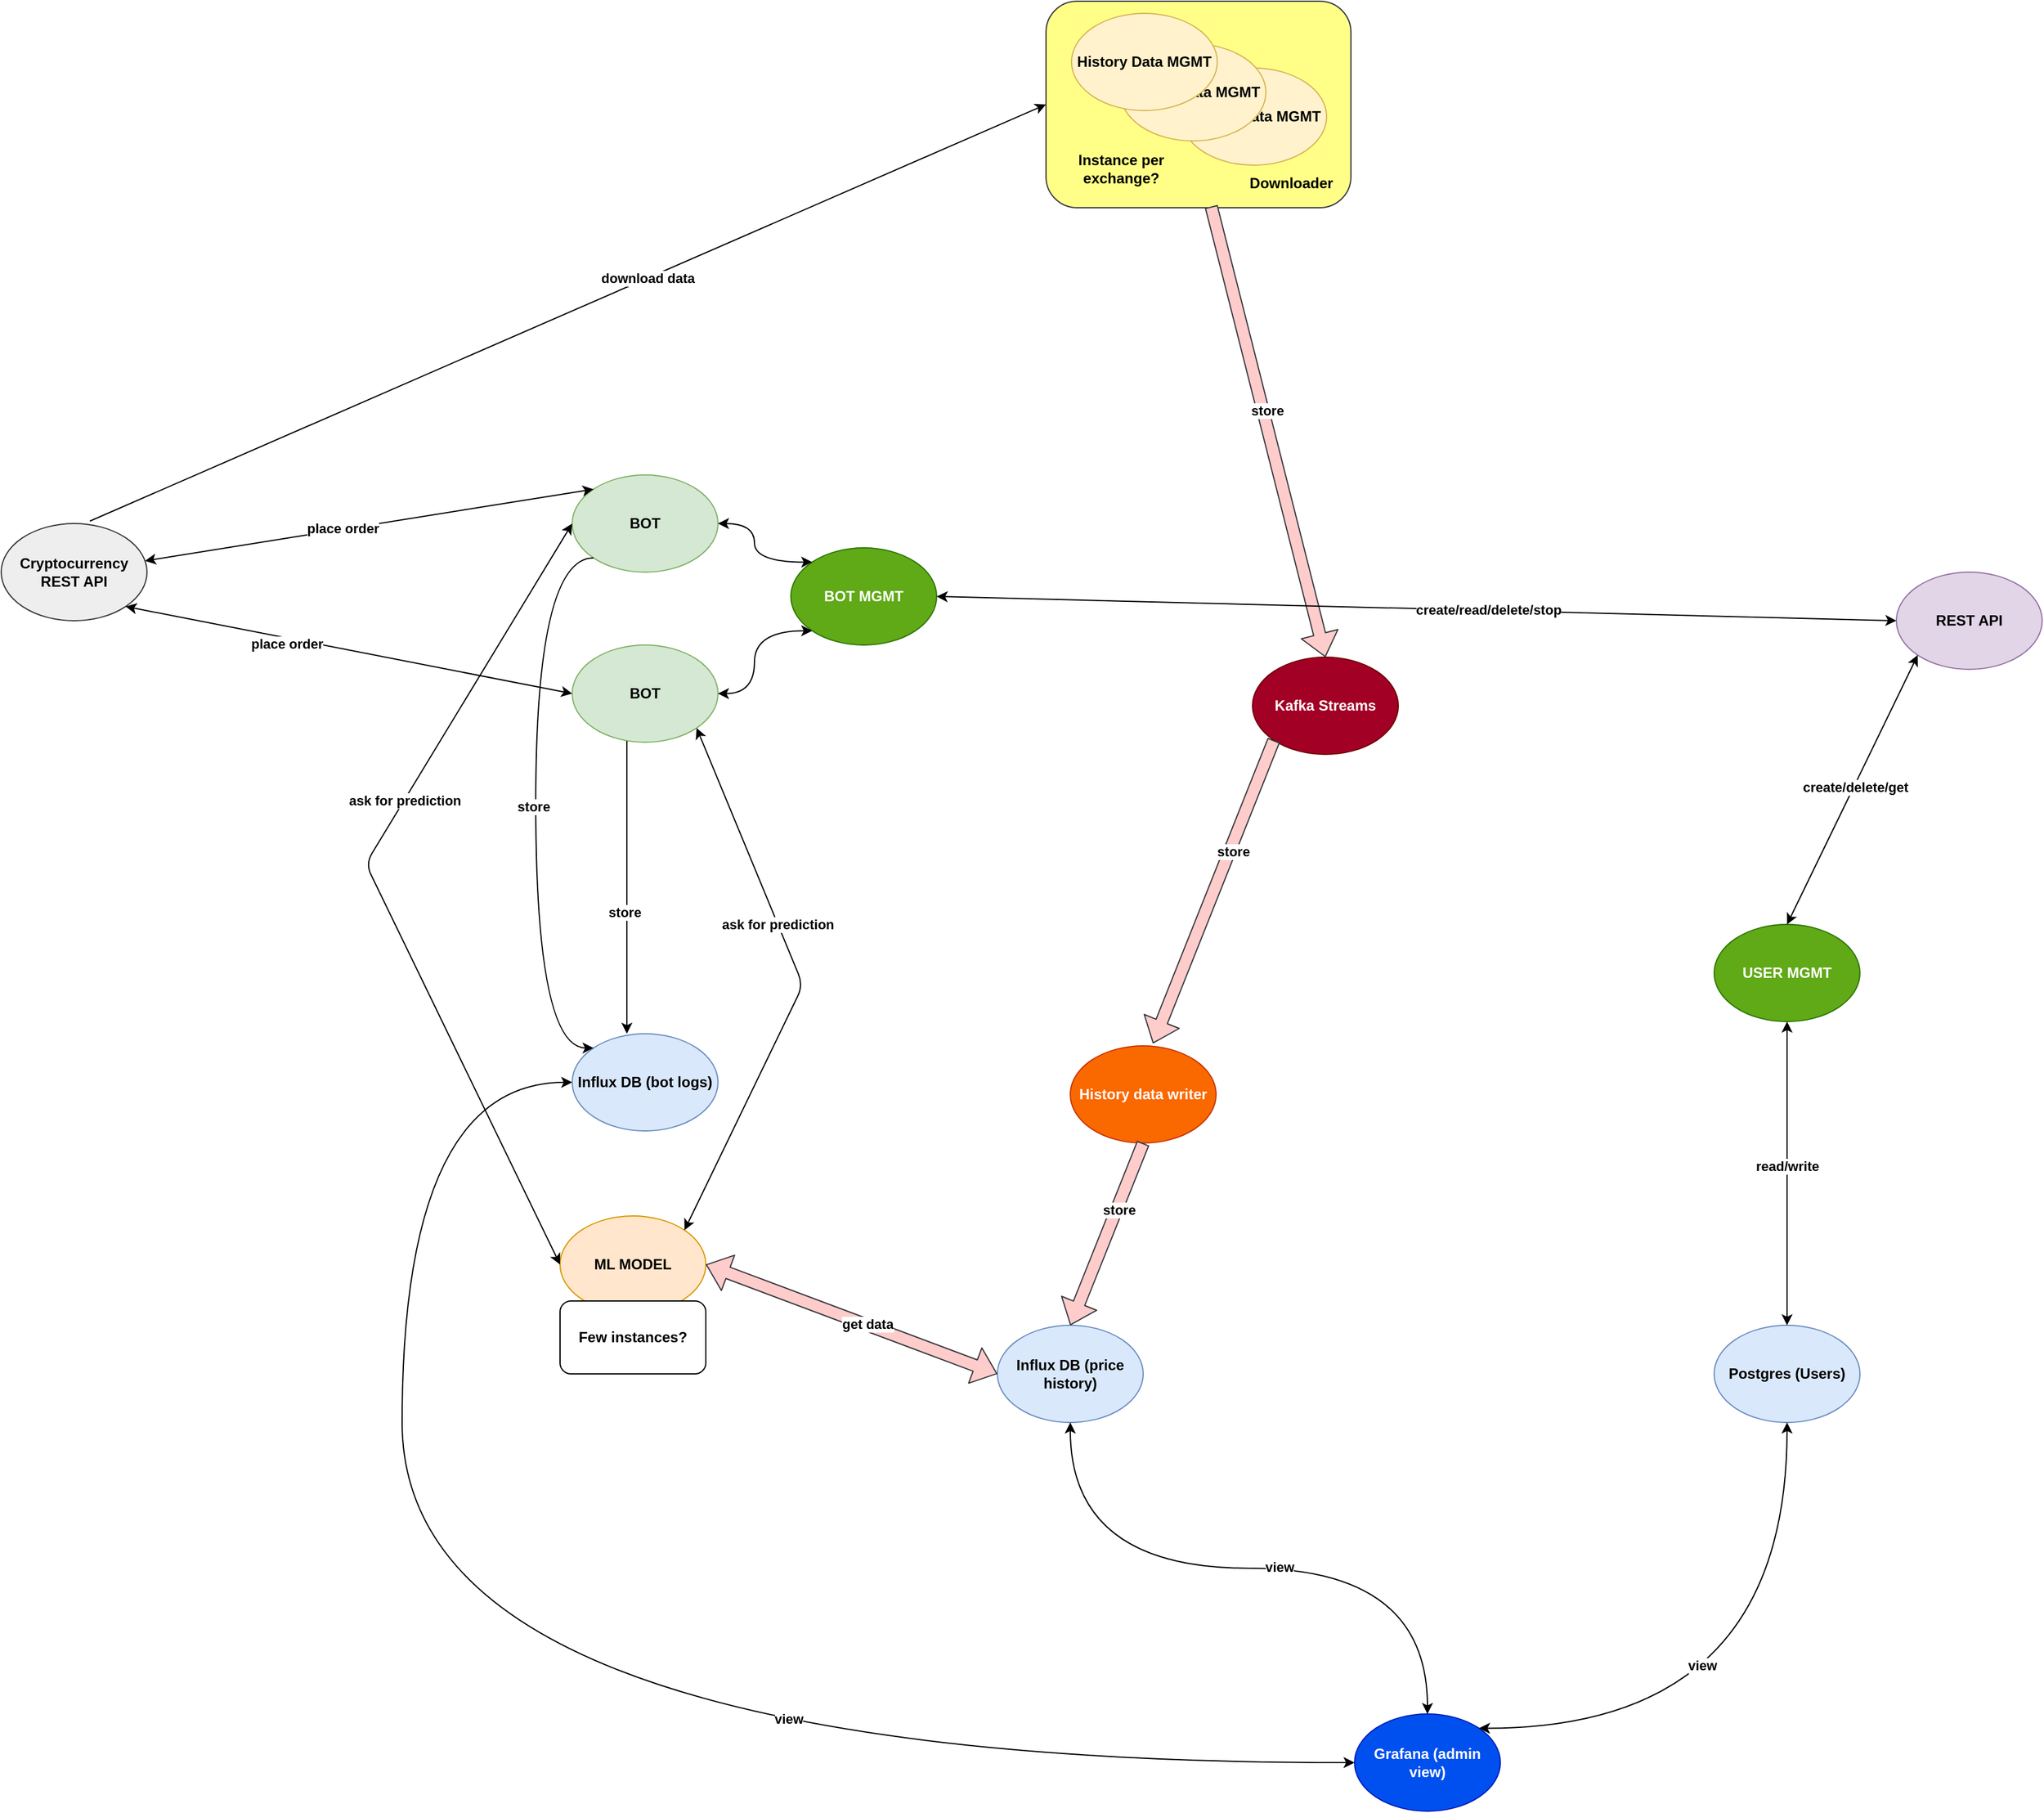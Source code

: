 <mxfile version="13.8.1" type="device"><diagram id="-qQJJlG9pqRHmq0VmDeY" name="Page-1"><mxGraphModel dx="2893" dy="2360" grid="1" gridSize="10" guides="1" tooltips="1" connect="1" arrows="1" fold="1" page="1" pageScale="1" pageWidth="827" pageHeight="1169" math="0" shadow="0"><root><mxCell id="0"/><mxCell id="1" parent="0"/><mxCell id="4H7fVkLDwcQ-Mhr2NB78-32" value="" style="rounded=1;whiteSpace=wrap;html=1;fontStyle=1;fillColor=#ffff88;strokeColor=#36393d;" vertex="1" parent="1"><mxGeometry x="100" y="-120" width="251" height="170" as="geometry"/></mxCell><mxCell id="4H7fVkLDwcQ-Mhr2NB78-1" value="BOT" style="ellipse;whiteSpace=wrap;html=1;fontStyle=1;fillColor=#d5e8d4;strokeColor=#82b366;" vertex="1" parent="1"><mxGeometry x="-290" y="410" width="120" height="80" as="geometry"/></mxCell><mxCell id="4H7fVkLDwcQ-Mhr2NB78-2" value="BOT MGMT" style="ellipse;whiteSpace=wrap;html=1;fontStyle=1;fillColor=#60a917;strokeColor=#2D7600;fontColor=#ffffff;" vertex="1" parent="1"><mxGeometry x="-110" y="330" width="120" height="80" as="geometry"/></mxCell><mxCell id="4H7fVkLDwcQ-Mhr2NB78-3" value="BOT" style="ellipse;whiteSpace=wrap;html=1;fontStyle=1;fillColor=#d5e8d4;strokeColor=#82b366;" vertex="1" parent="1"><mxGeometry x="-290" y="270" width="120" height="80" as="geometry"/></mxCell><mxCell id="4H7fVkLDwcQ-Mhr2NB78-4" value="Kafka Streams" style="ellipse;whiteSpace=wrap;html=1;fontStyle=1;fillColor=#a20025;strokeColor=#6F0000;fontColor=#ffffff;" vertex="1" parent="1"><mxGeometry x="270" y="420" width="120" height="80" as="geometry"/></mxCell><mxCell id="4H7fVkLDwcQ-Mhr2NB78-5" value="Influx DB (price history)" style="ellipse;whiteSpace=wrap;html=1;fontStyle=1;fillColor=#dae8fc;strokeColor=#6c8ebf;" vertex="1" parent="1"><mxGeometry x="60" y="970" width="120" height="80" as="geometry"/></mxCell><mxCell id="4H7fVkLDwcQ-Mhr2NB78-6" value="History Data MGMT" style="ellipse;whiteSpace=wrap;html=1;fontStyle=1;fillColor=#fff2cc;strokeColor=#d6b656;" vertex="1" parent="1"><mxGeometry x="211" y="-65" width="120" height="80" as="geometry"/></mxCell><mxCell id="4H7fVkLDwcQ-Mhr2NB78-7" value="REST API" style="ellipse;whiteSpace=wrap;html=1;fontStyle=1;fillColor=#e1d5e7;strokeColor=#9673a6;" vertex="1" parent="1"><mxGeometry x="800" y="350" width="120" height="80" as="geometry"/></mxCell><mxCell id="4H7fVkLDwcQ-Mhr2NB78-8" value="Postgres (Users)" style="ellipse;whiteSpace=wrap;html=1;fontStyle=1;fillColor=#dae8fc;strokeColor=#6c8ebf;" vertex="1" parent="1"><mxGeometry x="650" y="970" width="120" height="80" as="geometry"/></mxCell><mxCell id="4H7fVkLDwcQ-Mhr2NB78-9" value="Cryptocurrency REST API" style="ellipse;whiteSpace=wrap;html=1;fontStyle=1;fillColor=#eeeeee;strokeColor=#36393d;" vertex="1" parent="1"><mxGeometry x="-760" y="310" width="120" height="80" as="geometry"/></mxCell><mxCell id="4H7fVkLDwcQ-Mhr2NB78-10" value="ML MODEL" style="ellipse;whiteSpace=wrap;html=1;fontStyle=1;fillColor=#ffe6cc;strokeColor=#d79b00;" vertex="1" parent="1"><mxGeometry x="-300" y="880" width="120" height="80" as="geometry"/></mxCell><mxCell id="4H7fVkLDwcQ-Mhr2NB78-11" value="Influx DB (bot logs)" style="ellipse;whiteSpace=wrap;html=1;fontStyle=1;fillColor=#dae8fc;strokeColor=#6c8ebf;" vertex="1" parent="1"><mxGeometry x="-290" y="730" width="120" height="80" as="geometry"/></mxCell><mxCell id="4H7fVkLDwcQ-Mhr2NB78-12" value="" style="endArrow=classic;startArrow=classic;html=1;exitX=1;exitY=0.5;exitDx=0;exitDy=0;entryX=0;entryY=0;entryDx=0;entryDy=0;edgeStyle=orthogonalEdgeStyle;curved=1;fontStyle=1" edge="1" parent="1" source="4H7fVkLDwcQ-Mhr2NB78-3" target="4H7fVkLDwcQ-Mhr2NB78-2"><mxGeometry width="50" height="50" relative="1" as="geometry"><mxPoint x="-20" y="190" as="sourcePoint"/><mxPoint x="30" y="140" as="targetPoint"/></mxGeometry></mxCell><mxCell id="4H7fVkLDwcQ-Mhr2NB78-13" value="" style="endArrow=classic;startArrow=classic;html=1;exitX=1;exitY=0.5;exitDx=0;exitDy=0;entryX=0;entryY=1;entryDx=0;entryDy=0;edgeStyle=orthogonalEdgeStyle;curved=1;fontStyle=1" edge="1" parent="1" source="4H7fVkLDwcQ-Mhr2NB78-1" target="4H7fVkLDwcQ-Mhr2NB78-2"><mxGeometry width="50" height="50" relative="1" as="geometry"><mxPoint x="-137.57" y="410" as="sourcePoint"/><mxPoint x="-59.996" y="441.716" as="targetPoint"/></mxGeometry></mxCell><mxCell id="4H7fVkLDwcQ-Mhr2NB78-16" value="" style="endArrow=classic;startArrow=none;html=1;exitX=0;exitY=1;exitDx=0;exitDy=0;entryX=0;entryY=0;entryDx=0;entryDy=0;startFill=0;edgeStyle=orthogonalEdgeStyle;curved=1;fontStyle=1" edge="1" parent="1" source="4H7fVkLDwcQ-Mhr2NB78-3" target="4H7fVkLDwcQ-Mhr2NB78-11"><mxGeometry width="50" height="50" relative="1" as="geometry"><mxPoint x="-290" y="570" as="sourcePoint"/><mxPoint x="40" y="830" as="targetPoint"/><Array as="points"><mxPoint x="-320" y="338"/><mxPoint x="-320" y="742"/></Array></mxGeometry></mxCell><mxCell id="4H7fVkLDwcQ-Mhr2NB78-20" value="store" style="edgeLabel;html=1;align=center;verticalAlign=middle;resizable=0;points=[];fontStyle=1" vertex="1" connectable="0" parent="4H7fVkLDwcQ-Mhr2NB78-16"><mxGeometry x="0.012" y="-2" relative="1" as="geometry"><mxPoint as="offset"/></mxGeometry></mxCell><mxCell id="4H7fVkLDwcQ-Mhr2NB78-19" value="" style="endArrow=classic;startArrow=none;html=1;exitX=0.375;exitY=0.988;exitDx=0;exitDy=0;startFill=0;exitPerimeter=0;edgeStyle=orthogonalEdgeStyle;curved=1;fontStyle=1" edge="1" parent="1" source="4H7fVkLDwcQ-Mhr2NB78-1"><mxGeometry width="50" height="50" relative="1" as="geometry"><mxPoint x="-239.996" y="510.004" as="sourcePoint"/><mxPoint x="-245" y="730" as="targetPoint"/></mxGeometry></mxCell><mxCell id="4H7fVkLDwcQ-Mhr2NB78-21" value="store" style="edgeLabel;html=1;align=center;verticalAlign=middle;resizable=0;points=[];fontStyle=1" vertex="1" connectable="0" parent="4H7fVkLDwcQ-Mhr2NB78-19"><mxGeometry x="0.17" y="-3" relative="1" as="geometry"><mxPoint as="offset"/></mxGeometry></mxCell><mxCell id="4H7fVkLDwcQ-Mhr2NB78-23" value="" style="endArrow=classic;startArrow=classic;html=1;entryX=0;entryY=0.5;entryDx=0;entryDy=0;exitX=0;exitY=0.5;exitDx=0;exitDy=0;fontStyle=1" edge="1" parent="1" source="4H7fVkLDwcQ-Mhr2NB78-10" target="4H7fVkLDwcQ-Mhr2NB78-3"><mxGeometry width="50" height="50" relative="1" as="geometry"><mxPoint x="-440" y="360" as="sourcePoint"/><mxPoint x="-390" y="310" as="targetPoint"/><Array as="points"><mxPoint x="-460" y="590"/></Array></mxGeometry></mxCell><mxCell id="4H7fVkLDwcQ-Mhr2NB78-26" value="ask for prediction" style="edgeLabel;html=1;align=center;verticalAlign=middle;resizable=0;points=[];fontStyle=1" vertex="1" connectable="0" parent="4H7fVkLDwcQ-Mhr2NB78-23"><mxGeometry x="0.056" y="-62" relative="1" as="geometry"><mxPoint x="-21" y="-85" as="offset"/></mxGeometry></mxCell><mxCell id="4H7fVkLDwcQ-Mhr2NB78-24" value="" style="endArrow=classic;startArrow=classic;html=1;entryX=1;entryY=1;entryDx=0;entryDy=0;exitX=1;exitY=0;exitDx=0;exitDy=0;fontStyle=1" edge="1" parent="1" source="4H7fVkLDwcQ-Mhr2NB78-10" target="4H7fVkLDwcQ-Mhr2NB78-1"><mxGeometry width="50" height="50" relative="1" as="geometry"><mxPoint x="-410" y="350" as="sourcePoint"/><mxPoint x="-360" y="300" as="targetPoint"/><Array as="points"><mxPoint x="-100" y="690"/></Array></mxGeometry></mxCell><mxCell id="4H7fVkLDwcQ-Mhr2NB78-25" value="ask for prediction" style="edgeLabel;html=1;align=center;verticalAlign=middle;resizable=0;points=[];fontStyle=1" vertex="1" connectable="0" parent="4H7fVkLDwcQ-Mhr2NB78-24"><mxGeometry x="-0.011" y="56" relative="1" as="geometry"><mxPoint x="30" y="-72" as="offset"/></mxGeometry></mxCell><mxCell id="4H7fVkLDwcQ-Mhr2NB78-27" value="Few instances?" style="rounded=1;whiteSpace=wrap;html=1;fontStyle=1" vertex="1" parent="1"><mxGeometry x="-300" y="950" width="120" height="60" as="geometry"/></mxCell><mxCell id="4H7fVkLDwcQ-Mhr2NB78-28" value="" style="shape=flexArrow;endArrow=classic;startArrow=classic;html=1;exitX=1;exitY=0.5;exitDx=0;exitDy=0;entryX=0;entryY=0.5;entryDx=0;entryDy=0;fontStyle=1;fillColor=#ffcccc;strokeColor=#36393d;" edge="1" parent="1" source="4H7fVkLDwcQ-Mhr2NB78-10" target="4H7fVkLDwcQ-Mhr2NB78-5"><mxGeometry width="50" height="50" relative="1" as="geometry"><mxPoint x="-70" y="980" as="sourcePoint"/><mxPoint x="-20" y="930" as="targetPoint"/></mxGeometry></mxCell><mxCell id="4H7fVkLDwcQ-Mhr2NB78-29" value="get data" style="edgeLabel;html=1;align=center;verticalAlign=middle;resizable=0;points=[];fontStyle=1" vertex="1" connectable="0" parent="4H7fVkLDwcQ-Mhr2NB78-28"><mxGeometry x="0.096" y="1" relative="1" as="geometry"><mxPoint x="1" as="offset"/></mxGeometry></mxCell><mxCell id="4H7fVkLDwcQ-Mhr2NB78-30" value="History Data MGMT" style="ellipse;whiteSpace=wrap;html=1;fontStyle=1;fillColor=#fff2cc;strokeColor=#d6b656;" vertex="1" parent="1"><mxGeometry x="161" y="-85" width="120" height="80" as="geometry"/></mxCell><mxCell id="4H7fVkLDwcQ-Mhr2NB78-31" value="History Data MGMT" style="ellipse;whiteSpace=wrap;html=1;fontStyle=1;fillColor=#fff2cc;strokeColor=#d6b656;" vertex="1" parent="1"><mxGeometry x="121" y="-110" width="120" height="80" as="geometry"/></mxCell><mxCell id="4H7fVkLDwcQ-Mhr2NB78-33" value="Instance per exchange?" style="text;html=1;strokeColor=none;fillColor=none;align=center;verticalAlign=middle;whiteSpace=wrap;rounded=0;fontStyle=1" vertex="1" parent="1"><mxGeometry x="122" y="-5" width="80" height="45" as="geometry"/></mxCell><mxCell id="4H7fVkLDwcQ-Mhr2NB78-34" value="" style="shape=flexArrow;endArrow=classic;html=1;exitX=0.542;exitY=0.994;exitDx=0;exitDy=0;fontStyle=1;exitPerimeter=0;fillColor=#ffcccc;strokeColor=#36393d;" edge="1" parent="1" source="4H7fVkLDwcQ-Mhr2NB78-32"><mxGeometry width="50" height="50" relative="1" as="geometry"><mxPoint x="350" y="690" as="sourcePoint"/><mxPoint x="330" y="420" as="targetPoint"/></mxGeometry></mxCell><mxCell id="4H7fVkLDwcQ-Mhr2NB78-36" value="store" style="edgeLabel;html=1;align=center;verticalAlign=middle;resizable=0;points=[];fontStyle=1" vertex="1" connectable="0" parent="4H7fVkLDwcQ-Mhr2NB78-34"><mxGeometry x="-0.092" y="3" relative="1" as="geometry"><mxPoint as="offset"/></mxGeometry></mxCell><mxCell id="4H7fVkLDwcQ-Mhr2NB78-35" value="" style="shape=flexArrow;endArrow=classic;html=1;exitX=0;exitY=1;exitDx=0;exitDy=0;entryX=0.567;entryY=-0.025;entryDx=0;entryDy=0;entryPerimeter=0;fontStyle=1;fillColor=#ffcccc;strokeColor=#36393d;" edge="1" parent="1" source="4H7fVkLDwcQ-Mhr2NB78-4" target="4H7fVkLDwcQ-Mhr2NB78-42"><mxGeometry width="50" height="50" relative="1" as="geometry"><mxPoint x="50" y="640" as="sourcePoint"/><mxPoint x="190" y="730" as="targetPoint"/></mxGeometry></mxCell><mxCell id="4H7fVkLDwcQ-Mhr2NB78-37" value="store" style="edgeLabel;html=1;align=center;verticalAlign=middle;resizable=0;points=[];fontStyle=1" vertex="1" connectable="0" parent="4H7fVkLDwcQ-Mhr2NB78-35"><mxGeometry x="-0.276" y="2" relative="1" as="geometry"><mxPoint as="offset"/></mxGeometry></mxCell><mxCell id="4H7fVkLDwcQ-Mhr2NB78-38" value="Downloader" style="text;html=1;strokeColor=none;fillColor=none;align=center;verticalAlign=middle;whiteSpace=wrap;rounded=0;fontStyle=1" vertex="1" parent="1"><mxGeometry x="262" y="20" width="80" height="20" as="geometry"/></mxCell><mxCell id="4H7fVkLDwcQ-Mhr2NB78-42" value="History data writer" style="ellipse;whiteSpace=wrap;html=1;fontStyle=1;fillColor=#fa6800;strokeColor=#C73500;fontColor=#ffffff;" vertex="1" parent="1"><mxGeometry x="120" y="740" width="120" height="80" as="geometry"/></mxCell><mxCell id="4H7fVkLDwcQ-Mhr2NB78-45" value="" style="shape=flexArrow;endArrow=classic;html=1;exitX=0.5;exitY=1;exitDx=0;exitDy=0;entryX=0.5;entryY=0;entryDx=0;entryDy=0;fontStyle=1;fillColor=#ffcccc;strokeColor=#36393d;" edge="1" parent="1" source="4H7fVkLDwcQ-Mhr2NB78-42" target="4H7fVkLDwcQ-Mhr2NB78-5"><mxGeometry width="50" height="50" relative="1" as="geometry"><mxPoint x="79.534" y="440.004" as="sourcePoint"/><mxPoint x="-20.0" y="779.72" as="targetPoint"/></mxGeometry></mxCell><mxCell id="4H7fVkLDwcQ-Mhr2NB78-46" value="store" style="edgeLabel;html=1;align=center;verticalAlign=middle;resizable=0;points=[];fontStyle=1" vertex="1" connectable="0" parent="4H7fVkLDwcQ-Mhr2NB78-45"><mxGeometry x="-0.276" y="2" relative="1" as="geometry"><mxPoint as="offset"/></mxGeometry></mxCell><mxCell id="4H7fVkLDwcQ-Mhr2NB78-48" value="" style="endArrow=classic;startArrow=classic;html=1;entryX=0;entryY=0;entryDx=0;entryDy=0;fontStyle=1" edge="1" parent="1" source="4H7fVkLDwcQ-Mhr2NB78-9" target="4H7fVkLDwcQ-Mhr2NB78-3"><mxGeometry width="50" height="50" relative="1" as="geometry"><mxPoint x="-620" y="270" as="sourcePoint"/><mxPoint x="-570" y="220" as="targetPoint"/></mxGeometry></mxCell><mxCell id="4H7fVkLDwcQ-Mhr2NB78-50" value="place order" style="edgeLabel;html=1;align=center;verticalAlign=middle;resizable=0;points=[];fontStyle=1" vertex="1" connectable="0" parent="4H7fVkLDwcQ-Mhr2NB78-48"><mxGeometry x="-0.118" y="1" relative="1" as="geometry"><mxPoint as="offset"/></mxGeometry></mxCell><mxCell id="4H7fVkLDwcQ-Mhr2NB78-49" value="" style="endArrow=classic;startArrow=classic;html=1;entryX=0;entryY=0.5;entryDx=0;entryDy=0;exitX=1;exitY=1;exitDx=0;exitDy=0;fontStyle=1" edge="1" parent="1" source="4H7fVkLDwcQ-Mhr2NB78-9" target="4H7fVkLDwcQ-Mhr2NB78-1"><mxGeometry width="50" height="50" relative="1" as="geometry"><mxPoint x="-620.002" y="379.496" as="sourcePoint"/><mxPoint x="-250.786" y="320.506" as="targetPoint"/></mxGeometry></mxCell><mxCell id="4H7fVkLDwcQ-Mhr2NB78-51" value="&lt;span&gt;place order&lt;br&gt;&lt;/span&gt;" style="edgeLabel;html=1;align=center;verticalAlign=middle;resizable=0;points=[];fontStyle=1" vertex="1" connectable="0" parent="4H7fVkLDwcQ-Mhr2NB78-49"><mxGeometry x="-0.274" y="-5" relative="1" as="geometry"><mxPoint as="offset"/></mxGeometry></mxCell><mxCell id="4H7fVkLDwcQ-Mhr2NB78-52" value="Grafana (admin view)" style="ellipse;whiteSpace=wrap;html=1;fontStyle=1;fillColor=#0050ef;strokeColor=#001DBC;fontColor=#ffffff;" vertex="1" parent="1"><mxGeometry x="354" y="1290" width="120" height="80" as="geometry"/></mxCell><mxCell id="4H7fVkLDwcQ-Mhr2NB78-53" value="" style="endArrow=classic;startArrow=classic;html=1;exitX=1;exitY=0;exitDx=0;exitDy=0;entryX=0.5;entryY=1;entryDx=0;entryDy=0;edgeStyle=orthogonalEdgeStyle;curved=1;fontStyle=1" edge="1" parent="1" source="4H7fVkLDwcQ-Mhr2NB78-52" target="4H7fVkLDwcQ-Mhr2NB78-8"><mxGeometry width="50" height="50" relative="1" as="geometry"><mxPoint x="500" y="1140" as="sourcePoint"/><mxPoint x="550" y="1090" as="targetPoint"/></mxGeometry></mxCell><mxCell id="4H7fVkLDwcQ-Mhr2NB78-58" value="view" style="edgeLabel;html=1;align=center;verticalAlign=middle;resizable=0;points=[];fontStyle=1" vertex="1" connectable="0" parent="4H7fVkLDwcQ-Mhr2NB78-53"><mxGeometry x="0.064" y="47" relative="1" as="geometry"><mxPoint x="-23" y="-36.27" as="offset"/></mxGeometry></mxCell><mxCell id="4H7fVkLDwcQ-Mhr2NB78-54" value="" style="endArrow=classic;startArrow=classic;html=1;entryX=0;entryY=0.5;entryDx=0;entryDy=0;exitX=0;exitY=0.5;exitDx=0;exitDy=0;edgeStyle=orthogonalEdgeStyle;curved=1;fontStyle=1" edge="1" parent="1" source="4H7fVkLDwcQ-Mhr2NB78-52" target="4H7fVkLDwcQ-Mhr2NB78-11"><mxGeometry width="50" height="50" relative="1" as="geometry"><mxPoint x="-600" y="910" as="sourcePoint"/><mxPoint x="-550" y="860" as="targetPoint"/><Array as="points"><mxPoint x="-430" y="1330"/><mxPoint x="-430" y="770"/></Array></mxGeometry></mxCell><mxCell id="4H7fVkLDwcQ-Mhr2NB78-56" value="view" style="edgeLabel;html=1;align=center;verticalAlign=middle;resizable=0;points=[];fontStyle=1" vertex="1" connectable="0" parent="4H7fVkLDwcQ-Mhr2NB78-54"><mxGeometry x="-0.371" y="-36" relative="1" as="geometry"><mxPoint as="offset"/></mxGeometry></mxCell><mxCell id="4H7fVkLDwcQ-Mhr2NB78-55" value="" style="endArrow=classic;startArrow=classic;html=1;entryX=0.5;entryY=1;entryDx=0;entryDy=0;exitX=0.5;exitY=0;exitDx=0;exitDy=0;edgeStyle=orthogonalEdgeStyle;curved=1;fontStyle=1" edge="1" parent="1" source="4H7fVkLDwcQ-Mhr2NB78-52" target="4H7fVkLDwcQ-Mhr2NB78-5"><mxGeometry width="50" height="50" relative="1" as="geometry"><mxPoint x="850.57" y="1591.72" as="sourcePoint"/><mxPoint x="308.996" y="1060.004" as="targetPoint"/></mxGeometry></mxCell><mxCell id="4H7fVkLDwcQ-Mhr2NB78-57" value="view" style="edgeLabel;html=1;align=center;verticalAlign=middle;resizable=0;points=[];fontStyle=1" vertex="1" connectable="0" parent="4H7fVkLDwcQ-Mhr2NB78-55"><mxGeometry x="-0.094" y="-1" relative="1" as="geometry"><mxPoint as="offset"/></mxGeometry></mxCell><mxCell id="4H7fVkLDwcQ-Mhr2NB78-59" value="USER MGMT" style="ellipse;whiteSpace=wrap;html=1;fontStyle=1;fillColor=#60a917;strokeColor=#2D7600;fontColor=#ffffff;" vertex="1" parent="1"><mxGeometry x="650" y="640" width="120" height="80" as="geometry"/></mxCell><mxCell id="4H7fVkLDwcQ-Mhr2NB78-60" value="" style="endArrow=classic;startArrow=classic;html=1;entryX=0.5;entryY=1;entryDx=0;entryDy=0;exitX=0.5;exitY=0;exitDx=0;exitDy=0;" edge="1" parent="1" source="4H7fVkLDwcQ-Mhr2NB78-8" target="4H7fVkLDwcQ-Mhr2NB78-59"><mxGeometry width="50" height="50" relative="1" as="geometry"><mxPoint x="720" y="850" as="sourcePoint"/><mxPoint x="770" y="800" as="targetPoint"/></mxGeometry></mxCell><mxCell id="4H7fVkLDwcQ-Mhr2NB78-61" value="read/write" style="edgeLabel;html=1;align=center;verticalAlign=middle;resizable=0;points=[];fontStyle=1" vertex="1" connectable="0" parent="4H7fVkLDwcQ-Mhr2NB78-60"><mxGeometry x="0.048" relative="1" as="geometry"><mxPoint as="offset"/></mxGeometry></mxCell><mxCell id="4H7fVkLDwcQ-Mhr2NB78-62" value="" style="endArrow=classic;startArrow=classic;html=1;exitX=1;exitY=0.5;exitDx=0;exitDy=0;entryX=0;entryY=0.5;entryDx=0;entryDy=0;" edge="1" parent="1" source="4H7fVkLDwcQ-Mhr2NB78-2" target="4H7fVkLDwcQ-Mhr2NB78-7"><mxGeometry width="50" height="50" relative="1" as="geometry"><mxPoint x="260" y="280" as="sourcePoint"/><mxPoint x="310" y="230" as="targetPoint"/></mxGeometry></mxCell><mxCell id="4H7fVkLDwcQ-Mhr2NB78-64" value="create/read/delete/stop" style="edgeLabel;html=1;align=center;verticalAlign=middle;resizable=0;points=[];fontStyle=1" vertex="1" connectable="0" parent="4H7fVkLDwcQ-Mhr2NB78-62"><mxGeometry x="0.149" y="1" relative="1" as="geometry"><mxPoint as="offset"/></mxGeometry></mxCell><mxCell id="4H7fVkLDwcQ-Mhr2NB78-63" value="" style="endArrow=classic;startArrow=classic;html=1;entryX=0;entryY=1;entryDx=0;entryDy=0;exitX=0.5;exitY=0;exitDx=0;exitDy=0;" edge="1" parent="1" source="4H7fVkLDwcQ-Mhr2NB78-59" target="4H7fVkLDwcQ-Mhr2NB78-7"><mxGeometry width="50" height="50" relative="1" as="geometry"><mxPoint x="650" y="550" as="sourcePoint"/><mxPoint x="700" y="500" as="targetPoint"/></mxGeometry></mxCell><mxCell id="4H7fVkLDwcQ-Mhr2NB78-65" value="create/delete/get" style="edgeLabel;html=1;align=center;verticalAlign=middle;resizable=0;points=[];fontStyle=1" vertex="1" connectable="0" parent="4H7fVkLDwcQ-Mhr2NB78-63"><mxGeometry x="0.024" y="-1" relative="1" as="geometry"><mxPoint as="offset"/></mxGeometry></mxCell><mxCell id="4H7fVkLDwcQ-Mhr2NB78-67" value="" style="endArrow=classic;html=1;exitX=0.608;exitY=-0.025;exitDx=0;exitDy=0;exitPerimeter=0;entryX=0;entryY=0.5;entryDx=0;entryDy=0;" edge="1" parent="1" source="4H7fVkLDwcQ-Mhr2NB78-9" target="4H7fVkLDwcQ-Mhr2NB78-32"><mxGeometry width="50" height="50" relative="1" as="geometry"><mxPoint x="-510" y="110" as="sourcePoint"/><mxPoint x="-460" y="60" as="targetPoint"/></mxGeometry></mxCell><mxCell id="4H7fVkLDwcQ-Mhr2NB78-68" value="download data" style="edgeLabel;html=1;align=center;verticalAlign=middle;resizable=0;points=[];fontStyle=1" vertex="1" connectable="0" parent="4H7fVkLDwcQ-Mhr2NB78-67"><mxGeometry x="0.166" relative="1" as="geometry"><mxPoint as="offset"/></mxGeometry></mxCell></root></mxGraphModel></diagram></mxfile>